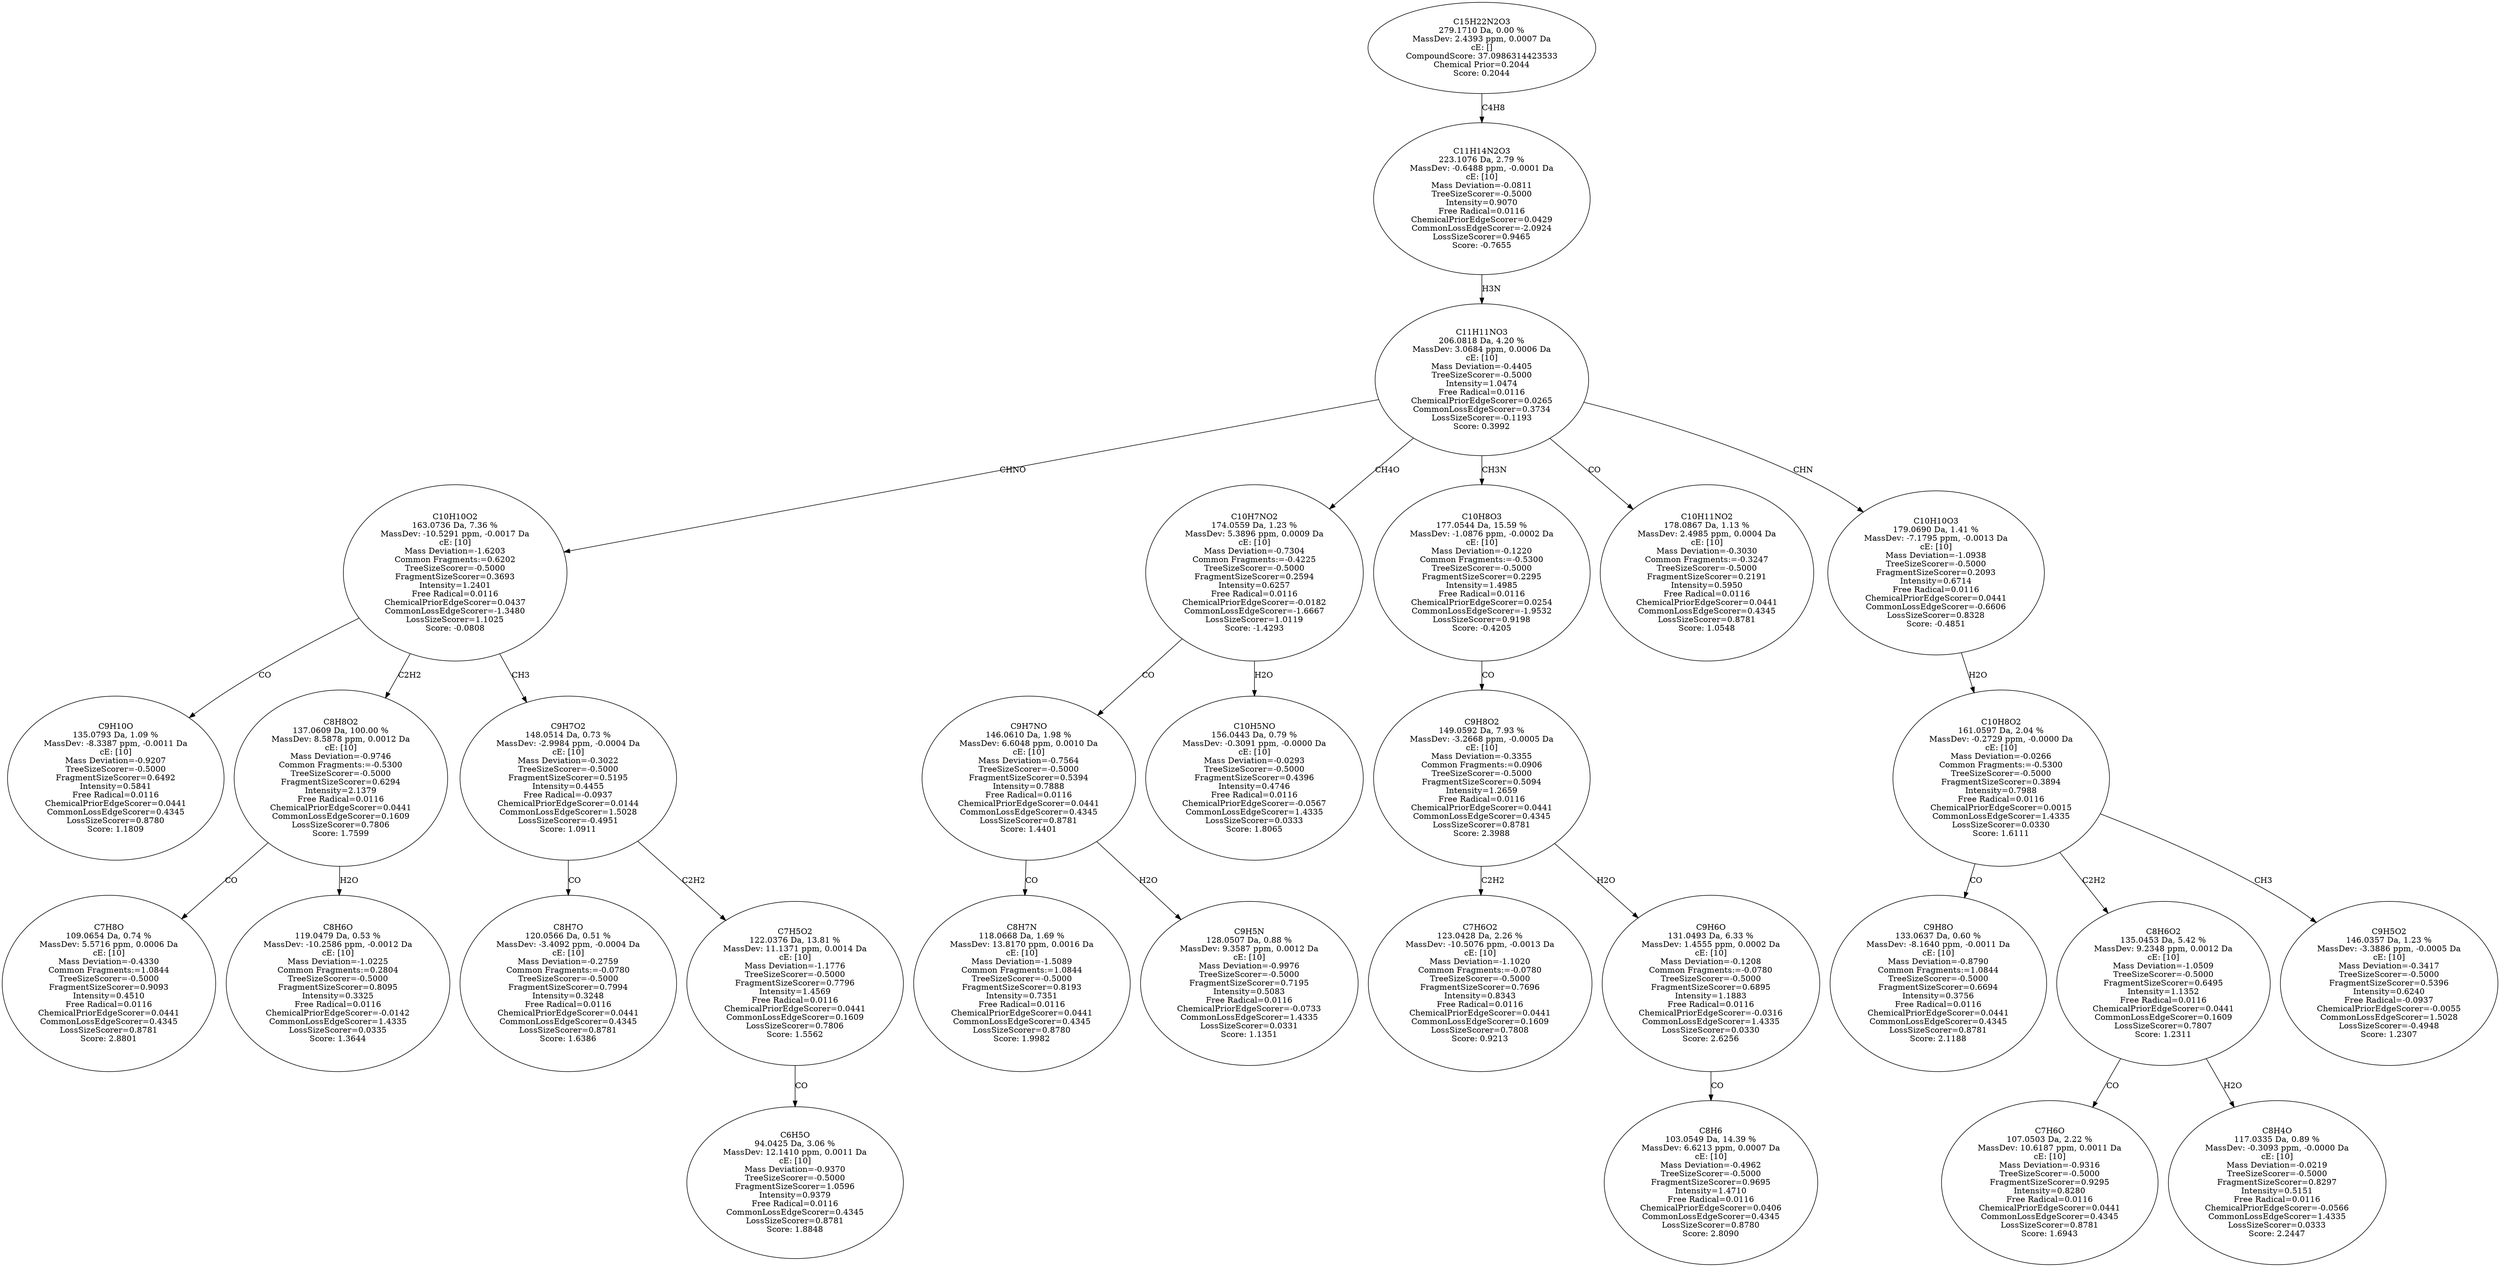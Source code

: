 strict digraph {
v1 [label="C9H10O\n135.0793 Da, 1.09 %\nMassDev: -8.3387 ppm, -0.0011 Da\ncE: [10]\nMass Deviation=-0.9207\nTreeSizeScorer=-0.5000\nFragmentSizeScorer=0.6492\nIntensity=0.5841\nFree Radical=0.0116\nChemicalPriorEdgeScorer=0.0441\nCommonLossEdgeScorer=0.4345\nLossSizeScorer=0.8780\nScore: 1.1809"];
v2 [label="C7H8O\n109.0654 Da, 0.74 %\nMassDev: 5.5716 ppm, 0.0006 Da\ncE: [10]\nMass Deviation=-0.4330\nCommon Fragments:=1.0844\nTreeSizeScorer=-0.5000\nFragmentSizeScorer=0.9093\nIntensity=0.4510\nFree Radical=0.0116\nChemicalPriorEdgeScorer=0.0441\nCommonLossEdgeScorer=0.4345\nLossSizeScorer=0.8781\nScore: 2.8801"];
v3 [label="C8H6O\n119.0479 Da, 0.53 %\nMassDev: -10.2586 ppm, -0.0012 Da\ncE: [10]\nMass Deviation=-1.0225\nCommon Fragments:=0.2804\nTreeSizeScorer=-0.5000\nFragmentSizeScorer=0.8095\nIntensity=0.3325\nFree Radical=0.0116\nChemicalPriorEdgeScorer=-0.0142\nCommonLossEdgeScorer=1.4335\nLossSizeScorer=0.0335\nScore: 1.3644"];
v4 [label="C8H8O2\n137.0609 Da, 100.00 %\nMassDev: 8.5878 ppm, 0.0012 Da\ncE: [10]\nMass Deviation=-0.9746\nCommon Fragments:=-0.5300\nTreeSizeScorer=-0.5000\nFragmentSizeScorer=0.6294\nIntensity=2.1379\nFree Radical=0.0116\nChemicalPriorEdgeScorer=0.0441\nCommonLossEdgeScorer=0.1609\nLossSizeScorer=0.7806\nScore: 1.7599"];
v5 [label="C8H7O\n120.0566 Da, 0.51 %\nMassDev: -3.4092 ppm, -0.0004 Da\ncE: [10]\nMass Deviation=-0.2759\nCommon Fragments:=-0.0780\nTreeSizeScorer=-0.5000\nFragmentSizeScorer=0.7994\nIntensity=0.3248\nFree Radical=0.0116\nChemicalPriorEdgeScorer=0.0441\nCommonLossEdgeScorer=0.4345\nLossSizeScorer=0.8781\nScore: 1.6386"];
v6 [label="C6H5O\n94.0425 Da, 3.06 %\nMassDev: 12.1410 ppm, 0.0011 Da\ncE: [10]\nMass Deviation=-0.9370\nTreeSizeScorer=-0.5000\nFragmentSizeScorer=1.0596\nIntensity=0.9379\nFree Radical=0.0116\nCommonLossEdgeScorer=0.4345\nLossSizeScorer=0.8781\nScore: 1.8848"];
v7 [label="C7H5O2\n122.0376 Da, 13.81 %\nMassDev: 11.1371 ppm, 0.0014 Da\ncE: [10]\nMass Deviation=-1.1776\nTreeSizeScorer=-0.5000\nFragmentSizeScorer=0.7796\nIntensity=1.4569\nFree Radical=0.0116\nChemicalPriorEdgeScorer=0.0441\nCommonLossEdgeScorer=0.1609\nLossSizeScorer=0.7806\nScore: 1.5562"];
v8 [label="C9H7O2\n148.0514 Da, 0.73 %\nMassDev: -2.9984 ppm, -0.0004 Da\ncE: [10]\nMass Deviation=-0.3022\nTreeSizeScorer=-0.5000\nFragmentSizeScorer=0.5195\nIntensity=0.4455\nFree Radical=-0.0937\nChemicalPriorEdgeScorer=0.0144\nCommonLossEdgeScorer=1.5028\nLossSizeScorer=-0.4951\nScore: 1.0911"];
v9 [label="C10H10O2\n163.0736 Da, 7.36 %\nMassDev: -10.5291 ppm, -0.0017 Da\ncE: [10]\nMass Deviation=-1.6203\nCommon Fragments:=0.6202\nTreeSizeScorer=-0.5000\nFragmentSizeScorer=0.3693\nIntensity=1.2401\nFree Radical=0.0116\nChemicalPriorEdgeScorer=0.0437\nCommonLossEdgeScorer=-1.3480\nLossSizeScorer=1.1025\nScore: -0.0808"];
v10 [label="C8H7N\n118.0668 Da, 1.69 %\nMassDev: 13.8170 ppm, 0.0016 Da\ncE: [10]\nMass Deviation=-1.5089\nCommon Fragments:=1.0844\nTreeSizeScorer=-0.5000\nFragmentSizeScorer=0.8193\nIntensity=0.7351\nFree Radical=0.0116\nChemicalPriorEdgeScorer=0.0441\nCommonLossEdgeScorer=0.4345\nLossSizeScorer=0.8780\nScore: 1.9982"];
v11 [label="C9H5N\n128.0507 Da, 0.88 %\nMassDev: 9.3587 ppm, 0.0012 Da\ncE: [10]\nMass Deviation=-0.9976\nTreeSizeScorer=-0.5000\nFragmentSizeScorer=0.7195\nIntensity=0.5083\nFree Radical=0.0116\nChemicalPriorEdgeScorer=-0.0733\nCommonLossEdgeScorer=1.4335\nLossSizeScorer=0.0331\nScore: 1.1351"];
v12 [label="C9H7NO\n146.0610 Da, 1.98 %\nMassDev: 6.6048 ppm, 0.0010 Da\ncE: [10]\nMass Deviation=-0.7564\nTreeSizeScorer=-0.5000\nFragmentSizeScorer=0.5394\nIntensity=0.7888\nFree Radical=0.0116\nChemicalPriorEdgeScorer=0.0441\nCommonLossEdgeScorer=0.4345\nLossSizeScorer=0.8781\nScore: 1.4401"];
v13 [label="C10H5NO\n156.0443 Da, 0.79 %\nMassDev: -0.3091 ppm, -0.0000 Da\ncE: [10]\nMass Deviation=-0.0293\nTreeSizeScorer=-0.5000\nFragmentSizeScorer=0.4396\nIntensity=0.4746\nFree Radical=0.0116\nChemicalPriorEdgeScorer=-0.0567\nCommonLossEdgeScorer=1.4335\nLossSizeScorer=0.0333\nScore: 1.8065"];
v14 [label="C10H7NO2\n174.0559 Da, 1.23 %\nMassDev: 5.3896 ppm, 0.0009 Da\ncE: [10]\nMass Deviation=-0.7304\nCommon Fragments:=-0.4225\nTreeSizeScorer=-0.5000\nFragmentSizeScorer=0.2594\nIntensity=0.6257\nFree Radical=0.0116\nChemicalPriorEdgeScorer=-0.0182\nCommonLossEdgeScorer=-1.6667\nLossSizeScorer=1.0119\nScore: -1.4293"];
v15 [label="C7H6O2\n123.0428 Da, 2.26 %\nMassDev: -10.5076 ppm, -0.0013 Da\ncE: [10]\nMass Deviation=-1.1020\nCommon Fragments:=-0.0780\nTreeSizeScorer=-0.5000\nFragmentSizeScorer=0.7696\nIntensity=0.8343\nFree Radical=0.0116\nChemicalPriorEdgeScorer=0.0441\nCommonLossEdgeScorer=0.1609\nLossSizeScorer=0.7808\nScore: 0.9213"];
v16 [label="C8H6\n103.0549 Da, 14.39 %\nMassDev: 6.6213 ppm, 0.0007 Da\ncE: [10]\nMass Deviation=-0.4962\nTreeSizeScorer=-0.5000\nFragmentSizeScorer=0.9695\nIntensity=1.4710\nFree Radical=0.0116\nChemicalPriorEdgeScorer=0.0406\nCommonLossEdgeScorer=0.4345\nLossSizeScorer=0.8780\nScore: 2.8090"];
v17 [label="C9H6O\n131.0493 Da, 6.33 %\nMassDev: 1.4555 ppm, 0.0002 Da\ncE: [10]\nMass Deviation=-0.1208\nCommon Fragments:=-0.0780\nTreeSizeScorer=-0.5000\nFragmentSizeScorer=0.6895\nIntensity=1.1883\nFree Radical=0.0116\nChemicalPriorEdgeScorer=-0.0316\nCommonLossEdgeScorer=1.4335\nLossSizeScorer=0.0330\nScore: 2.6256"];
v18 [label="C9H8O2\n149.0592 Da, 7.93 %\nMassDev: -3.2668 ppm, -0.0005 Da\ncE: [10]\nMass Deviation=-0.3355\nCommon Fragments:=0.0906\nTreeSizeScorer=-0.5000\nFragmentSizeScorer=0.5094\nIntensity=1.2659\nFree Radical=0.0116\nChemicalPriorEdgeScorer=0.0441\nCommonLossEdgeScorer=0.4345\nLossSizeScorer=0.8781\nScore: 2.3988"];
v19 [label="C10H8O3\n177.0544 Da, 15.59 %\nMassDev: -1.0876 ppm, -0.0002 Da\ncE: [10]\nMass Deviation=-0.1220\nCommon Fragments:=-0.5300\nTreeSizeScorer=-0.5000\nFragmentSizeScorer=0.2295\nIntensity=1.4985\nFree Radical=0.0116\nChemicalPriorEdgeScorer=0.0254\nCommonLossEdgeScorer=-1.9532\nLossSizeScorer=0.9198\nScore: -0.4205"];
v20 [label="C10H11NO2\n178.0867 Da, 1.13 %\nMassDev: 2.4985 ppm, 0.0004 Da\ncE: [10]\nMass Deviation=-0.3030\nCommon Fragments:=-0.3247\nTreeSizeScorer=-0.5000\nFragmentSizeScorer=0.2191\nIntensity=0.5950\nFree Radical=0.0116\nChemicalPriorEdgeScorer=0.0441\nCommonLossEdgeScorer=0.4345\nLossSizeScorer=0.8781\nScore: 1.0548"];
v21 [label="C9H8O\n133.0637 Da, 0.60 %\nMassDev: -8.1640 ppm, -0.0011 Da\ncE: [10]\nMass Deviation=-0.8790\nCommon Fragments:=1.0844\nTreeSizeScorer=-0.5000\nFragmentSizeScorer=0.6694\nIntensity=0.3756\nFree Radical=0.0116\nChemicalPriorEdgeScorer=0.0441\nCommonLossEdgeScorer=0.4345\nLossSizeScorer=0.8781\nScore: 2.1188"];
v22 [label="C7H6O\n107.0503 Da, 2.22 %\nMassDev: 10.6187 ppm, 0.0011 Da\ncE: [10]\nMass Deviation=-0.9316\nTreeSizeScorer=-0.5000\nFragmentSizeScorer=0.9295\nIntensity=0.8280\nFree Radical=0.0116\nChemicalPriorEdgeScorer=0.0441\nCommonLossEdgeScorer=0.4345\nLossSizeScorer=0.8781\nScore: 1.6943"];
v23 [label="C8H4O\n117.0335 Da, 0.89 %\nMassDev: -0.3093 ppm, -0.0000 Da\ncE: [10]\nMass Deviation=-0.0219\nTreeSizeScorer=-0.5000\nFragmentSizeScorer=0.8297\nIntensity=0.5151\nFree Radical=0.0116\nChemicalPriorEdgeScorer=-0.0566\nCommonLossEdgeScorer=1.4335\nLossSizeScorer=0.0333\nScore: 2.2447"];
v24 [label="C8H6O2\n135.0453 Da, 5.42 %\nMassDev: 9.2348 ppm, 0.0012 Da\ncE: [10]\nMass Deviation=-1.0509\nTreeSizeScorer=-0.5000\nFragmentSizeScorer=0.6495\nIntensity=1.1352\nFree Radical=0.0116\nChemicalPriorEdgeScorer=0.0441\nCommonLossEdgeScorer=0.1609\nLossSizeScorer=0.7807\nScore: 1.2311"];
v25 [label="C9H5O2\n146.0357 Da, 1.23 %\nMassDev: -3.3886 ppm, -0.0005 Da\ncE: [10]\nMass Deviation=-0.3417\nTreeSizeScorer=-0.5000\nFragmentSizeScorer=0.5396\nIntensity=0.6240\nFree Radical=-0.0937\nChemicalPriorEdgeScorer=-0.0055\nCommonLossEdgeScorer=1.5028\nLossSizeScorer=-0.4948\nScore: 1.2307"];
v26 [label="C10H8O2\n161.0597 Da, 2.04 %\nMassDev: -0.2729 ppm, -0.0000 Da\ncE: [10]\nMass Deviation=-0.0266\nCommon Fragments:=-0.5300\nTreeSizeScorer=-0.5000\nFragmentSizeScorer=0.3894\nIntensity=0.7988\nFree Radical=0.0116\nChemicalPriorEdgeScorer=0.0015\nCommonLossEdgeScorer=1.4335\nLossSizeScorer=0.0330\nScore: 1.6111"];
v27 [label="C10H10O3\n179.0690 Da, 1.41 %\nMassDev: -7.1795 ppm, -0.0013 Da\ncE: [10]\nMass Deviation=-1.0938\nTreeSizeScorer=-0.5000\nFragmentSizeScorer=0.2093\nIntensity=0.6714\nFree Radical=0.0116\nChemicalPriorEdgeScorer=0.0441\nCommonLossEdgeScorer=-0.6606\nLossSizeScorer=0.8328\nScore: -0.4851"];
v28 [label="C11H11NO3\n206.0818 Da, 4.20 %\nMassDev: 3.0684 ppm, 0.0006 Da\ncE: [10]\nMass Deviation=-0.4405\nTreeSizeScorer=-0.5000\nIntensity=1.0474\nFree Radical=0.0116\nChemicalPriorEdgeScorer=0.0265\nCommonLossEdgeScorer=0.3734\nLossSizeScorer=-0.1193\nScore: 0.3992"];
v29 [label="C11H14N2O3\n223.1076 Da, 2.79 %\nMassDev: -0.6488 ppm, -0.0001 Da\ncE: [10]\nMass Deviation=-0.0811\nTreeSizeScorer=-0.5000\nIntensity=0.9070\nFree Radical=0.0116\nChemicalPriorEdgeScorer=0.0429\nCommonLossEdgeScorer=-2.0924\nLossSizeScorer=0.9465\nScore: -0.7655"];
v30 [label="C15H22N2O3\n279.1710 Da, 0.00 %\nMassDev: 2.4393 ppm, 0.0007 Da\ncE: []\nCompoundScore: 37.0986314423533\nChemical Prior=0.2044\nScore: 0.2044"];
v9 -> v1 [label="CO"];
v4 -> v2 [label="CO"];
v4 -> v3 [label="H2O"];
v9 -> v4 [label="C2H2"];
v8 -> v5 [label="CO"];
v7 -> v6 [label="CO"];
v8 -> v7 [label="C2H2"];
v9 -> v8 [label="CH3"];
v28 -> v9 [label="CHNO"];
v12 -> v10 [label="CO"];
v12 -> v11 [label="H2O"];
v14 -> v12 [label="CO"];
v14 -> v13 [label="H2O"];
v28 -> v14 [label="CH4O"];
v18 -> v15 [label="C2H2"];
v17 -> v16 [label="CO"];
v18 -> v17 [label="H2O"];
v19 -> v18 [label="CO"];
v28 -> v19 [label="CH3N"];
v28 -> v20 [label="CO"];
v26 -> v21 [label="CO"];
v24 -> v22 [label="CO"];
v24 -> v23 [label="H2O"];
v26 -> v24 [label="C2H2"];
v26 -> v25 [label="CH3"];
v27 -> v26 [label="H2O"];
v28 -> v27 [label="CHN"];
v29 -> v28 [label="H3N"];
v30 -> v29 [label="C4H8"];
}